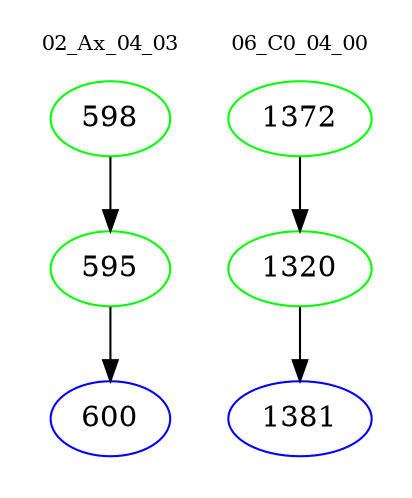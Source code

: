 digraph{
subgraph cluster_0 {
color = white
label = "02_Ax_04_03";
fontsize=10;
T0_598 [label="598", color="green"]
T0_598 -> T0_595 [color="black"]
T0_595 [label="595", color="green"]
T0_595 -> T0_600 [color="black"]
T0_600 [label="600", color="blue"]
}
subgraph cluster_1 {
color = white
label = "06_C0_04_00";
fontsize=10;
T1_1372 [label="1372", color="green"]
T1_1372 -> T1_1320 [color="black"]
T1_1320 [label="1320", color="green"]
T1_1320 -> T1_1381 [color="black"]
T1_1381 [label="1381", color="blue"]
}
}
